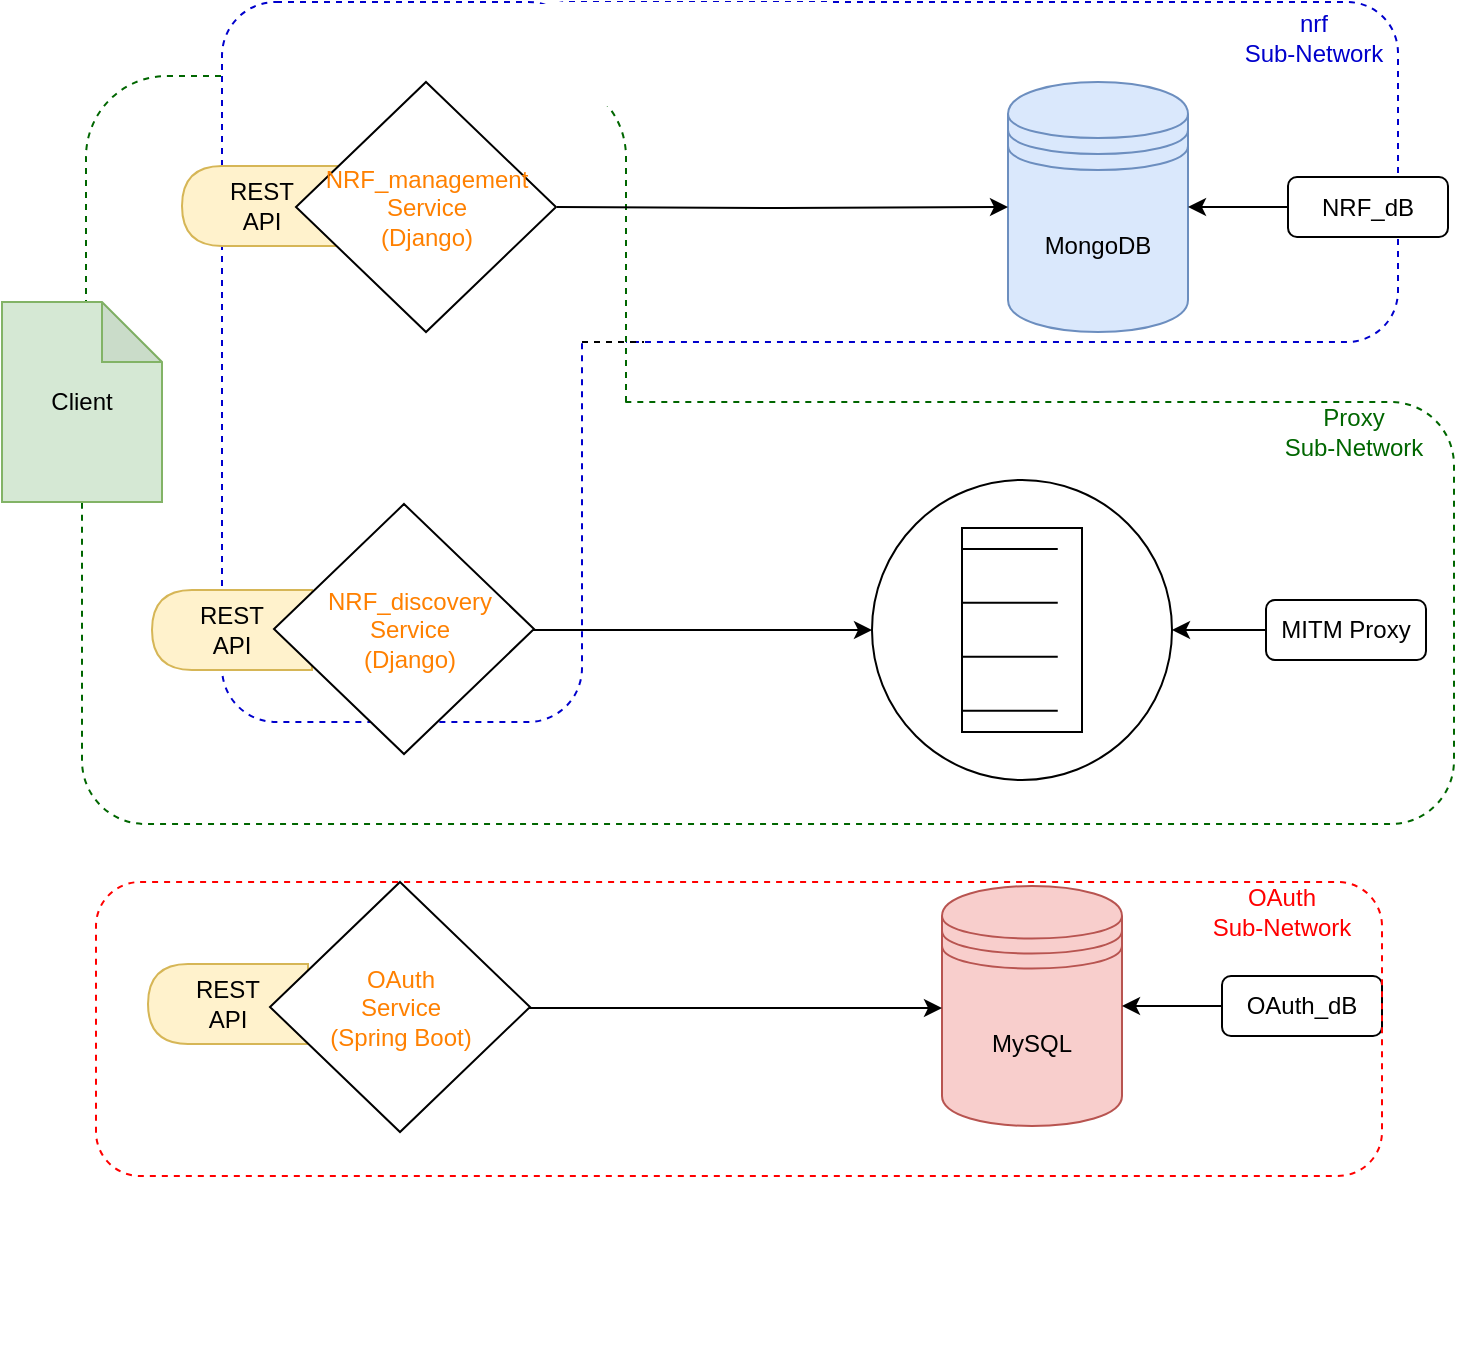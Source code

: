 <mxfile version="10.5.1" type="github"><diagram id="AVzNswX9VgWnrlc71NR3" name="Page-1"><mxGraphModel dx="840" dy="502" grid="1" gridSize="10" guides="1" tooltips="1" connect="1" arrows="1" fold="1" page="1" pageScale="1" pageWidth="827" pageHeight="1169" math="0" shadow="0"><root><mxCell id="0"/><mxCell id="1" parent="0"/><mxCell id="LCMvG9cbvAdrveL_q-oF-156" value="" style="rounded=1;whiteSpace=wrap;html=1;dashed=1;strokeColor=#0000CC;" vertex="1" parent="1"><mxGeometry x="328" y="40" width="440" height="170" as="geometry"/></mxCell><mxCell id="LCMvG9cbvAdrveL_q-oF-5" value="" style="edgeStyle=orthogonalEdgeStyle;rounded=0;orthogonalLoop=1;jettySize=auto;html=1;" edge="1" parent="1" source="LCMvG9cbvAdrveL_q-oF-6"><mxGeometry relative="1" as="geometry"><mxPoint x="658" y="150" as="targetPoint"/></mxGeometry></mxCell><mxCell id="LCMvG9cbvAdrveL_q-oF-10" value="" style="group;strokeColor=none;" vertex="1" connectable="0" parent="1"><mxGeometry x="226" y="80" width="197" height="632" as="geometry"/></mxCell><mxCell id="LCMvG9cbvAdrveL_q-oF-39" value="" style="rounded=0;whiteSpace=wrap;html=1;dashed=1;strokeColor=none;" vertex="1" parent="1"><mxGeometry x="112" y="237" width="238" height="190" as="geometry"/></mxCell><mxCell id="LCMvG9cbvAdrveL_q-oF-50" value="" style="edgeStyle=orthogonalEdgeStyle;rounded=0;orthogonalLoop=1;jettySize=auto;html=1;" edge="1" parent="1" source="LCMvG9cbvAdrveL_q-oF-48"><mxGeometry relative="1" as="geometry"><mxPoint x="667" y="402" as="targetPoint"/></mxGeometry></mxCell><mxCell id="LCMvG9cbvAdrveL_q-oF-58" style="edgeStyle=orthogonalEdgeStyle;rounded=0;orthogonalLoop=1;jettySize=auto;html=1;exitX=1;exitY=0.5;exitDx=0;exitDy=0;" edge="1" parent="1" source="LCMvG9cbvAdrveL_q-oF-54"><mxGeometry relative="1" as="geometry"><mxPoint x="517.107" y="406" as="targetPoint"/><Array as="points"><mxPoint x="450" y="406"/><mxPoint x="450" y="406"/></Array></mxGeometry></mxCell><mxCell id="LCMvG9cbvAdrveL_q-oF-73" value="&lt;font color=&quot;#006600&quot;&gt;proxy&lt;br&gt;Sub-Network&lt;/font&gt;" style="text;html=1;strokeColor=none;fillColor=none;align=center;verticalAlign=middle;whiteSpace=wrap;rounded=0;dashed=1;" vertex="1" parent="1"><mxGeometry x="703" y="240" width="100" height="30" as="geometry"/></mxCell><mxCell id="LCMvG9cbvAdrveL_q-oF-106" value="" style="edgeStyle=orthogonalEdgeStyle;rounded=0;orthogonalLoop=1;jettySize=auto;html=1;" edge="1" parent="1" source="LCMvG9cbvAdrveL_q-oF-97"><mxGeometry relative="1" as="geometry"><mxPoint x="658" y="150" as="targetPoint"/></mxGeometry></mxCell><mxCell id="LCMvG9cbvAdrveL_q-oF-121" value="MySQL" style="shape=datastore;whiteSpace=wrap;html=1;fillColor=#f8cecc;strokeColor=#b85450;" vertex="1" parent="1"><mxGeometry x="540" y="482" width="90" height="120" as="geometry"/></mxCell><mxCell id="LCMvG9cbvAdrveL_q-oF-208" style="edgeStyle=orthogonalEdgeStyle;rounded=0;orthogonalLoop=1;jettySize=auto;html=1;exitX=0;exitY=0.5;exitDx=0;exitDy=0;" edge="1" parent="1" source="LCMvG9cbvAdrveL_q-oF-123" target="LCMvG9cbvAdrveL_q-oF-121"><mxGeometry relative="1" as="geometry"/></mxCell><mxCell id="LCMvG9cbvAdrveL_q-oF-123" value="OAuth_dB" style="rounded=1;whiteSpace=wrap;html=1;fillColor=#ffffff;gradientColor=none;" vertex="1" parent="1"><mxGeometry x="680" y="527" width="80" height="30" as="geometry"/></mxCell><mxCell id="LCMvG9cbvAdrveL_q-oF-125" style="edgeStyle=orthogonalEdgeStyle;rounded=0;orthogonalLoop=1;jettySize=auto;html=1;entryX=0;entryY=0.3;entryDx=0;entryDy=0;" edge="1" parent="1"><mxGeometry relative="1" as="geometry"><mxPoint x="307.48" y="543" as="sourcePoint"/><mxPoint x="540" y="543" as="targetPoint"/></mxGeometry></mxCell><mxCell id="LCMvG9cbvAdrveL_q-oF-127" value="" style="group;dashed=1;strokeColor=#FF0000;rounded=1;" vertex="1" connectable="0" parent="1"><mxGeometry x="117" y="480" width="643" height="147" as="geometry"/></mxCell><mxCell id="LCMvG9cbvAdrveL_q-oF-128" value="" style="edgeStyle=orthogonalEdgeStyle;rounded=0;orthogonalLoop=1;jettySize=auto;html=1;" edge="1" parent="LCMvG9cbvAdrveL_q-oF-127"><mxGeometry relative="1" as="geometry"><mxPoint x="513" y="87" as="targetPoint"/></mxGeometry></mxCell><mxCell id="LCMvG9cbvAdrveL_q-oF-130" value="INSERT" style="text;html=1;strokeColor=none;fillColor=none;align=center;verticalAlign=middle;whiteSpace=wrap;rounded=0;" vertex="1" parent="LCMvG9cbvAdrveL_q-oF-127"><mxGeometry x="111.5" y="45" width="65" height="20" as="geometry"/></mxCell><mxCell id="LCMvG9cbvAdrveL_q-oF-132" value="" style="group" vertex="1" connectable="0" parent="LCMvG9cbvAdrveL_q-oF-127"><mxGeometry x="26" width="191" height="125" as="geometry"/></mxCell><mxCell id="LCMvG9cbvAdrveL_q-oF-133" value="REST&lt;br&gt;API&lt;br&gt;" style="shape=delay;whiteSpace=wrap;html=1;strokeColor=#d6b656;fillColor=#fff2cc;direction=west;" vertex="1" parent="LCMvG9cbvAdrveL_q-oF-132"><mxGeometry y="41" width="80" height="40" as="geometry"/></mxCell><mxCell id="LCMvG9cbvAdrveL_q-oF-134" value="" style="rhombus;whiteSpace=wrap;html=1;" vertex="1" parent="LCMvG9cbvAdrveL_q-oF-132"><mxGeometry x="61" width="130" height="125" as="geometry"/></mxCell><mxCell id="LCMvG9cbvAdrveL_q-oF-135" value="&lt;font color=&quot;#ff8000&quot;&gt;OAuth&lt;br&gt;Service&lt;br&gt;(Spring Boot)&lt;/font&gt;&lt;br&gt;" style="text;html=1;strokeColor=none;fillColor=none;align=center;verticalAlign=middle;whiteSpace=wrap;rounded=0;" vertex="1" parent="LCMvG9cbvAdrveL_q-oF-132"><mxGeometry x="90" y="45" width="73" height="35" as="geometry"/></mxCell><mxCell id="LCMvG9cbvAdrveL_q-oF-136" value="&lt;font color=&quot;#ff0000&quot;&gt;OAuth&lt;br&gt;Sub-Network&lt;/font&gt;" style="text;html=1;strokeColor=none;fillColor=none;align=center;verticalAlign=middle;whiteSpace=wrap;rounded=0;dashed=1;" vertex="1" parent="LCMvG9cbvAdrveL_q-oF-127"><mxGeometry x="543" width="100" height="30" as="geometry"/></mxCell><mxCell id="LCMvG9cbvAdrveL_q-oF-157" value="" style="whiteSpace=wrap;html=1;aspect=fixed;rounded=0;dashed=1;strokeColor=none;fillColor=#ffffff;gradientColor=none;" vertex="1" parent="1"><mxGeometry x="347" y="58" width="150" height="150" as="geometry"/></mxCell><mxCell id="LCMvG9cbvAdrveL_q-oF-166" value="" style="edgeStyle=orthogonalEdgeStyle;rounded=0;orthogonalLoop=1;jettySize=auto;html=1;" edge="1" parent="1" source="LCMvG9cbvAdrveL_q-oF-167"><mxGeometry relative="1" as="geometry"><mxPoint x="658" y="150" as="targetPoint"/></mxGeometry></mxCell><mxCell id="LCMvG9cbvAdrveL_q-oF-168" value="" style="whiteSpace=wrap;html=1;aspect=fixed;rounded=0;dashed=1;strokeColor=none;fillColor=#ffffff;gradientColor=none;" vertex="1" parent="1"><mxGeometry x="334.5" y="40" width="150" height="150" as="geometry"/></mxCell><mxCell id="LCMvG9cbvAdrveL_q-oF-174" value="&lt;font color=&quot;#0000cc&quot;&gt;nrf&lt;br&gt;Sub-Network&lt;/font&gt;" style="text;html=1;strokeColor=none;fillColor=none;align=center;verticalAlign=middle;whiteSpace=wrap;rounded=0;dashed=1;" vertex="1" parent="1"><mxGeometry x="676" y="43" width="100" height="30" as="geometry"/></mxCell><mxCell id="LCMvG9cbvAdrveL_q-oF-38" value="" style="rounded=1;whiteSpace=wrap;html=1;dashed=1;strokeColor=#006600;" vertex="1" parent="1"><mxGeometry x="112" y="77" width="270" height="350" as="geometry"/></mxCell><mxCell id="LCMvG9cbvAdrveL_q-oF-37" value="" style="rounded=1;whiteSpace=wrap;html=1;strokeColor=#006600;dashed=1;" vertex="1" parent="1"><mxGeometry x="110" y="240" width="686" height="211" as="geometry"/></mxCell><mxCell id="LCMvG9cbvAdrveL_q-oF-175" value="" style="rounded=0;whiteSpace=wrap;html=1;dashed=1;strokeColor=none;fillColor=#ffffff;gradientColor=none;" vertex="1" parent="1"><mxGeometry x="112" y="220" width="268" height="60" as="geometry"/></mxCell><mxCell id="LCMvG9cbvAdrveL_q-oF-138" value="" style="rounded=1;whiteSpace=wrap;html=1;dashed=1;strokeColor=#0000CC;" vertex="1" parent="1"><mxGeometry x="180" y="40" width="180" height="360" as="geometry"/></mxCell><mxCell id="LCMvG9cbvAdrveL_q-oF-178" value="" style="shape=mxgraph.bpmn.shape;html=1;verticalLabelPosition=bottom;labelBackgroundColor=#ffffff;verticalAlign=top;align=center;perimeter=ellipsePerimeter;outlineConnect=0;outline=standard;symbol=conditional;strokeColor=#000000;" vertex="1" parent="1"><mxGeometry x="505" y="279" width="150" height="150" as="geometry"/></mxCell><mxCell id="LCMvG9cbvAdrveL_q-oF-179" value="" style="edgeStyle=orthogonalEdgeStyle;rounded=0;orthogonalLoop=1;jettySize=auto;html=1;" edge="1" parent="1" source="LCMvG9cbvAdrveL_q-oF-180" target="LCMvG9cbvAdrveL_q-oF-178"><mxGeometry relative="1" as="geometry"/></mxCell><mxCell id="LCMvG9cbvAdrveL_q-oF-180" value="MITM Proxy" style="rounded=1;whiteSpace=wrap;html=1;fillColor=#ffffff;gradientColor=none;" vertex="1" parent="1"><mxGeometry x="702" y="339" width="80" height="30" as="geometry"/></mxCell><mxCell id="LCMvG9cbvAdrveL_q-oF-181" value="REST&lt;br&gt;API&lt;br&gt;" style="shape=delay;whiteSpace=wrap;html=1;strokeColor=#d6b656;fillColor=#fff2cc;direction=west;" vertex="1" parent="1"><mxGeometry x="145" y="334" width="80" height="40" as="geometry"/></mxCell><mxCell id="LCMvG9cbvAdrveL_q-oF-182" value="" style="rhombus;whiteSpace=wrap;html=1;" vertex="1" parent="1"><mxGeometry x="206" y="291" width="130" height="125" as="geometry"/></mxCell><mxCell id="LCMvG9cbvAdrveL_q-oF-183" value="&lt;font color=&quot;#ff8000&quot;&gt;NRF_discovery&lt;br&gt;Service&lt;br&gt;(Django)&lt;/font&gt;&lt;br&gt;" style="text;html=1;strokeColor=none;fillColor=none;align=center;verticalAlign=middle;whiteSpace=wrap;rounded=0;" vertex="1" parent="1"><mxGeometry x="239" y="336" width="70" height="35" as="geometry"/></mxCell><mxCell id="LCMvG9cbvAdrveL_q-oF-184" style="edgeStyle=orthogonalEdgeStyle;rounded=0;orthogonalLoop=1;jettySize=auto;html=1;entryX=0;entryY=0.5;entryDx=0;entryDy=0;" edge="1" parent="1"><mxGeometry relative="1" as="geometry"><mxPoint x="335.48" y="354" as="sourcePoint"/><mxPoint x="505" y="354" as="targetPoint"/><Array as="points"/></mxGeometry></mxCell><mxCell id="LCMvG9cbvAdrveL_q-oF-185" value="MongoDB" style="shape=datastore;whiteSpace=wrap;html=1;fillColor=#dae8fc;strokeColor=#6c8ebf;" vertex="1" parent="1"><mxGeometry x="573" y="80" width="90" height="125" as="geometry"/></mxCell><mxCell id="LCMvG9cbvAdrveL_q-oF-202" style="edgeStyle=orthogonalEdgeStyle;rounded=0;orthogonalLoop=1;jettySize=auto;html=1;exitX=0;exitY=0.5;exitDx=0;exitDy=0;entryX=1;entryY=0.5;entryDx=0;entryDy=0;" edge="1" parent="1" source="LCMvG9cbvAdrveL_q-oF-187" target="LCMvG9cbvAdrveL_q-oF-185"><mxGeometry relative="1" as="geometry"/></mxCell><mxCell id="LCMvG9cbvAdrveL_q-oF-187" value="NRF_dB&lt;br&gt;" style="rounded=1;whiteSpace=wrap;html=1;fillColor=#ffffff;gradientColor=none;" vertex="1" parent="1"><mxGeometry x="713" y="127.5" width="80" height="30" as="geometry"/></mxCell><mxCell id="LCMvG9cbvAdrveL_q-oF-188" value="REST&lt;br&gt;API&lt;br&gt;" style="shape=delay;whiteSpace=wrap;html=1;strokeColor=#d6b656;fillColor=#fff2cc;direction=west;" vertex="1" parent="1"><mxGeometry x="160" y="122" width="80" height="40" as="geometry"/></mxCell><mxCell id="LCMvG9cbvAdrveL_q-oF-189" value="" style="rhombus;whiteSpace=wrap;html=1;" vertex="1" parent="1"><mxGeometry x="217" y="80" width="130" height="125" as="geometry"/></mxCell><mxCell id="LCMvG9cbvAdrveL_q-oF-190" value="&lt;font color=&quot;#ff8000&quot;&gt;NRF_management&lt;br&gt;Service&lt;br&gt;(Django)&lt;/font&gt;&lt;br&gt;" style="text;html=1;strokeColor=none;fillColor=none;align=center;verticalAlign=middle;whiteSpace=wrap;rounded=0;" vertex="1" parent="1"><mxGeometry x="254.5" y="125" width="55" height="35" as="geometry"/></mxCell><mxCell id="LCMvG9cbvAdrveL_q-oF-191" value="" style="whiteSpace=wrap;html=1;aspect=fixed;rounded=0;dashed=1;strokeColor=none;fillColor=#ffffff;gradientColor=none;" vertex="1" parent="1"><mxGeometry x="334" y="41" width="41" height="41" as="geometry"/></mxCell><mxCell id="LCMvG9cbvAdrveL_q-oF-192" value="" style="whiteSpace=wrap;html=1;aspect=fixed;rounded=0;dashed=1;strokeColor=none;fillColor=#ffffff;gradientColor=none;" vertex="1" parent="1"><mxGeometry x="344" y="51" width="41" height="41" as="geometry"/></mxCell><mxCell id="LCMvG9cbvAdrveL_q-oF-193" value="" style="shape=card;whiteSpace=wrap;html=1;rounded=0;dashed=1;strokeColor=none;fillColor=#ffffff;gradientColor=none;" vertex="1" parent="1"><mxGeometry x="354" y="85" width="10" height="125" as="geometry"/></mxCell><mxCell id="LCMvG9cbvAdrveL_q-oF-195" value="" style="endArrow=none;dashed=1;html=1;exitX=0.5;exitY=1;exitDx=0;exitDy=0;exitPerimeter=0;entryX=0.141;entryY=1;entryDx=0;entryDy=0;entryPerimeter=0;" edge="1" parent="1"><mxGeometry width="50" height="50" relative="1" as="geometry"><mxPoint x="360" y="210" as="sourcePoint"/><mxPoint x="391" y="210" as="targetPoint"/></mxGeometry></mxCell><mxCell id="LCMvG9cbvAdrveL_q-oF-196" value="Client" style="shape=note;whiteSpace=wrap;html=1;backgroundOutline=1;darkOpacity=0.05;strokeColor=#82b366;fillColor=#d5e8d4;" vertex="1" parent="1"><mxGeometry x="70" y="190" width="80" height="100" as="geometry"/></mxCell><mxCell id="LCMvG9cbvAdrveL_q-oF-198" style="edgeStyle=orthogonalEdgeStyle;rounded=0;orthogonalLoop=1;jettySize=auto;html=1;entryX=0;entryY=0.5;entryDx=0;entryDy=0;" edge="1" parent="1" target="LCMvG9cbvAdrveL_q-oF-185"><mxGeometry relative="1" as="geometry"><mxPoint x="347.48" y="142.5" as="sourcePoint"/><mxPoint x="560" y="143" as="targetPoint"/></mxGeometry></mxCell><mxCell id="LCMvG9cbvAdrveL_q-oF-199" value="&lt;font color=&quot;#006600&quot;&gt;Proxy&lt;br&gt;Sub-Network&lt;/font&gt;" style="text;html=1;strokeColor=none;fillColor=none;align=center;verticalAlign=middle;whiteSpace=wrap;rounded=0;dashed=1;" vertex="1" parent="1"><mxGeometry x="696" y="240" width="100" height="30" as="geometry"/></mxCell></root></mxGraphModel></diagram></mxfile>